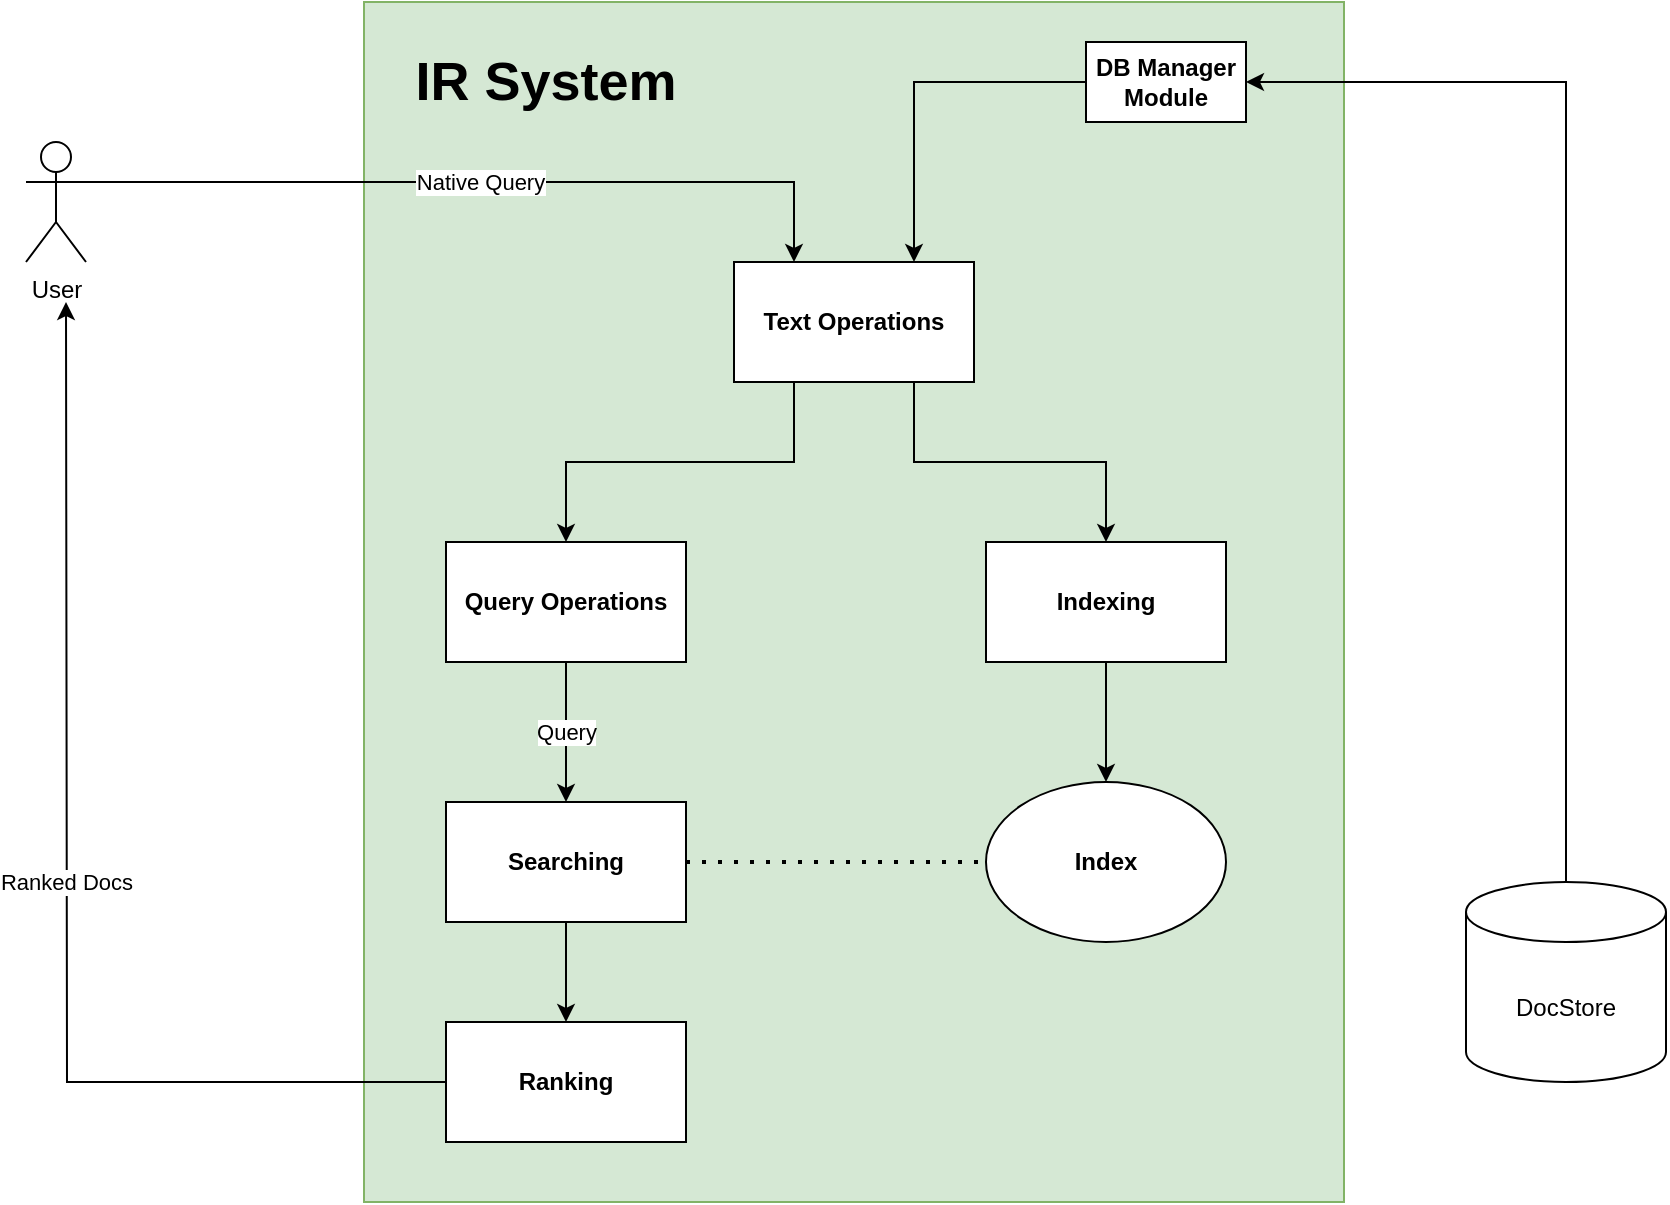 <mxfile version="15.0.3" type="github"><diagram id="KlCWa8k4CuhRrNfIPa0a" name="Page-1"><mxGraphModel dx="1298" dy="834" grid="1" gridSize="10" guides="1" tooltips="1" connect="1" arrows="1" fold="1" page="1" pageScale="1" pageWidth="827" pageHeight="1169" math="0" shadow="0"><root><mxCell id="0"/><mxCell id="1" parent="0"/><mxCell id="NCfQV1smg-fsoizFkDiK-2" value="" style="rounded=0;whiteSpace=wrap;html=1;fillColor=#d5e8d4;strokeColor=#82b366;" vertex="1" parent="1"><mxGeometry x="229" y="30" width="490" height="600" as="geometry"/></mxCell><mxCell id="NCfQV1smg-fsoizFkDiK-10" value="Native Query" style="edgeStyle=orthogonalEdgeStyle;rounded=0;orthogonalLoop=1;jettySize=auto;html=1;exitX=1;exitY=0.333;exitDx=0;exitDy=0;exitPerimeter=0;entryX=0.25;entryY=0;entryDx=0;entryDy=0;" edge="1" parent="1" source="NCfQV1smg-fsoizFkDiK-1" target="NCfQV1smg-fsoizFkDiK-7"><mxGeometry relative="1" as="geometry"/></mxCell><mxCell id="NCfQV1smg-fsoizFkDiK-1" value="User" style="shape=umlActor;verticalLabelPosition=bottom;verticalAlign=top;html=1;outlineConnect=0;" vertex="1" parent="1"><mxGeometry x="60" y="100" width="30" height="60" as="geometry"/></mxCell><mxCell id="NCfQV1smg-fsoizFkDiK-6" style="edgeStyle=orthogonalEdgeStyle;rounded=0;orthogonalLoop=1;jettySize=auto;html=1;exitX=0.5;exitY=0;exitDx=0;exitDy=0;exitPerimeter=0;entryX=1;entryY=0.5;entryDx=0;entryDy=0;" edge="1" parent="1" source="NCfQV1smg-fsoizFkDiK-4" target="NCfQV1smg-fsoizFkDiK-5"><mxGeometry relative="1" as="geometry"/></mxCell><mxCell id="NCfQV1smg-fsoizFkDiK-4" value="DocStore" style="shape=cylinder3;whiteSpace=wrap;html=1;boundedLbl=1;backgroundOutline=1;size=15;" vertex="1" parent="1"><mxGeometry x="780" y="470" width="100" height="100" as="geometry"/></mxCell><mxCell id="NCfQV1smg-fsoizFkDiK-8" style="edgeStyle=orthogonalEdgeStyle;rounded=0;orthogonalLoop=1;jettySize=auto;html=1;exitX=0;exitY=0.5;exitDx=0;exitDy=0;entryX=0.75;entryY=0;entryDx=0;entryDy=0;" edge="1" parent="1" source="NCfQV1smg-fsoizFkDiK-5" target="NCfQV1smg-fsoizFkDiK-7"><mxGeometry relative="1" as="geometry"/></mxCell><mxCell id="NCfQV1smg-fsoizFkDiK-5" value="DB Manager Module" style="rounded=0;whiteSpace=wrap;html=1;fontStyle=1" vertex="1" parent="1"><mxGeometry x="590" y="50" width="80" height="40" as="geometry"/></mxCell><mxCell id="NCfQV1smg-fsoizFkDiK-17" style="edgeStyle=orthogonalEdgeStyle;rounded=0;orthogonalLoop=1;jettySize=auto;html=1;exitX=0.75;exitY=1;exitDx=0;exitDy=0;" edge="1" parent="1" source="NCfQV1smg-fsoizFkDiK-7" target="NCfQV1smg-fsoizFkDiK-11"><mxGeometry relative="1" as="geometry"/></mxCell><mxCell id="NCfQV1smg-fsoizFkDiK-18" style="edgeStyle=orthogonalEdgeStyle;rounded=0;orthogonalLoop=1;jettySize=auto;html=1;exitX=0.25;exitY=1;exitDx=0;exitDy=0;entryX=0.5;entryY=0;entryDx=0;entryDy=0;" edge="1" parent="1" source="NCfQV1smg-fsoizFkDiK-7" target="NCfQV1smg-fsoizFkDiK-12"><mxGeometry relative="1" as="geometry"/></mxCell><mxCell id="NCfQV1smg-fsoizFkDiK-7" value="Text Operations" style="rounded=0;whiteSpace=wrap;html=1;fontStyle=1" vertex="1" parent="1"><mxGeometry x="414" y="160" width="120" height="60" as="geometry"/></mxCell><mxCell id="NCfQV1smg-fsoizFkDiK-21" style="edgeStyle=orthogonalEdgeStyle;rounded=0;orthogonalLoop=1;jettySize=auto;html=1;exitX=0.5;exitY=1;exitDx=0;exitDy=0;" edge="1" parent="1" source="NCfQV1smg-fsoizFkDiK-11" target="NCfQV1smg-fsoizFkDiK-14"><mxGeometry relative="1" as="geometry"/></mxCell><mxCell id="NCfQV1smg-fsoizFkDiK-11" value="Indexing" style="rounded=0;whiteSpace=wrap;html=1;fontStyle=1" vertex="1" parent="1"><mxGeometry x="540" y="300" width="120" height="60" as="geometry"/></mxCell><mxCell id="NCfQV1smg-fsoizFkDiK-19" value="Query" style="edgeStyle=orthogonalEdgeStyle;rounded=0;orthogonalLoop=1;jettySize=auto;html=1;exitX=0.5;exitY=1;exitDx=0;exitDy=0;" edge="1" parent="1" source="NCfQV1smg-fsoizFkDiK-12" target="NCfQV1smg-fsoizFkDiK-13"><mxGeometry relative="1" as="geometry"/></mxCell><mxCell id="NCfQV1smg-fsoizFkDiK-12" value="Query Operations" style="rounded=0;whiteSpace=wrap;html=1;fontStyle=1" vertex="1" parent="1"><mxGeometry x="270" y="300" width="120" height="60" as="geometry"/></mxCell><mxCell id="NCfQV1smg-fsoizFkDiK-20" style="edgeStyle=orthogonalEdgeStyle;rounded=0;orthogonalLoop=1;jettySize=auto;html=1;exitX=0.5;exitY=1;exitDx=0;exitDy=0;entryX=0.5;entryY=0;entryDx=0;entryDy=0;" edge="1" parent="1" source="NCfQV1smg-fsoizFkDiK-13" target="NCfQV1smg-fsoizFkDiK-15"><mxGeometry relative="1" as="geometry"/></mxCell><mxCell id="NCfQV1smg-fsoizFkDiK-13" value="Searching" style="rounded=0;whiteSpace=wrap;html=1;fontStyle=1" vertex="1" parent="1"><mxGeometry x="270" y="430" width="120" height="60" as="geometry"/></mxCell><mxCell id="NCfQV1smg-fsoizFkDiK-14" value="Index" style="ellipse;whiteSpace=wrap;html=1;fontStyle=1" vertex="1" parent="1"><mxGeometry x="540" y="420" width="120" height="80" as="geometry"/></mxCell><mxCell id="NCfQV1smg-fsoizFkDiK-16" value="Ranked Docs" style="edgeStyle=orthogonalEdgeStyle;rounded=0;orthogonalLoop=1;jettySize=auto;html=1;exitX=0;exitY=0.5;exitDx=0;exitDy=0;" edge="1" parent="1" source="NCfQV1smg-fsoizFkDiK-15"><mxGeometry relative="1" as="geometry"><mxPoint x="80" y="180" as="targetPoint"/></mxGeometry></mxCell><mxCell id="NCfQV1smg-fsoizFkDiK-15" value="Ranking" style="rounded=0;whiteSpace=wrap;html=1;fontStyle=1" vertex="1" parent="1"><mxGeometry x="270" y="540" width="120" height="60" as="geometry"/></mxCell><mxCell id="NCfQV1smg-fsoizFkDiK-24" value="" style="endArrow=none;dashed=1;html=1;dashPattern=1 3;strokeWidth=2;entryX=0;entryY=0.5;entryDx=0;entryDy=0;exitX=1;exitY=0.5;exitDx=0;exitDy=0;" edge="1" parent="1" source="NCfQV1smg-fsoizFkDiK-13" target="NCfQV1smg-fsoizFkDiK-14"><mxGeometry width="50" height="50" relative="1" as="geometry"><mxPoint x="390" y="420" as="sourcePoint"/><mxPoint x="440" y="370" as="targetPoint"/></mxGeometry></mxCell><mxCell id="NCfQV1smg-fsoizFkDiK-25" value="IR System" style="text;html=1;strokeColor=none;fillColor=none;align=center;verticalAlign=middle;whiteSpace=wrap;rounded=0;fontStyle=1;fontSize=27;" vertex="1" parent="1"><mxGeometry x="250" y="40" width="140" height="60" as="geometry"/></mxCell></root></mxGraphModel></diagram></mxfile>